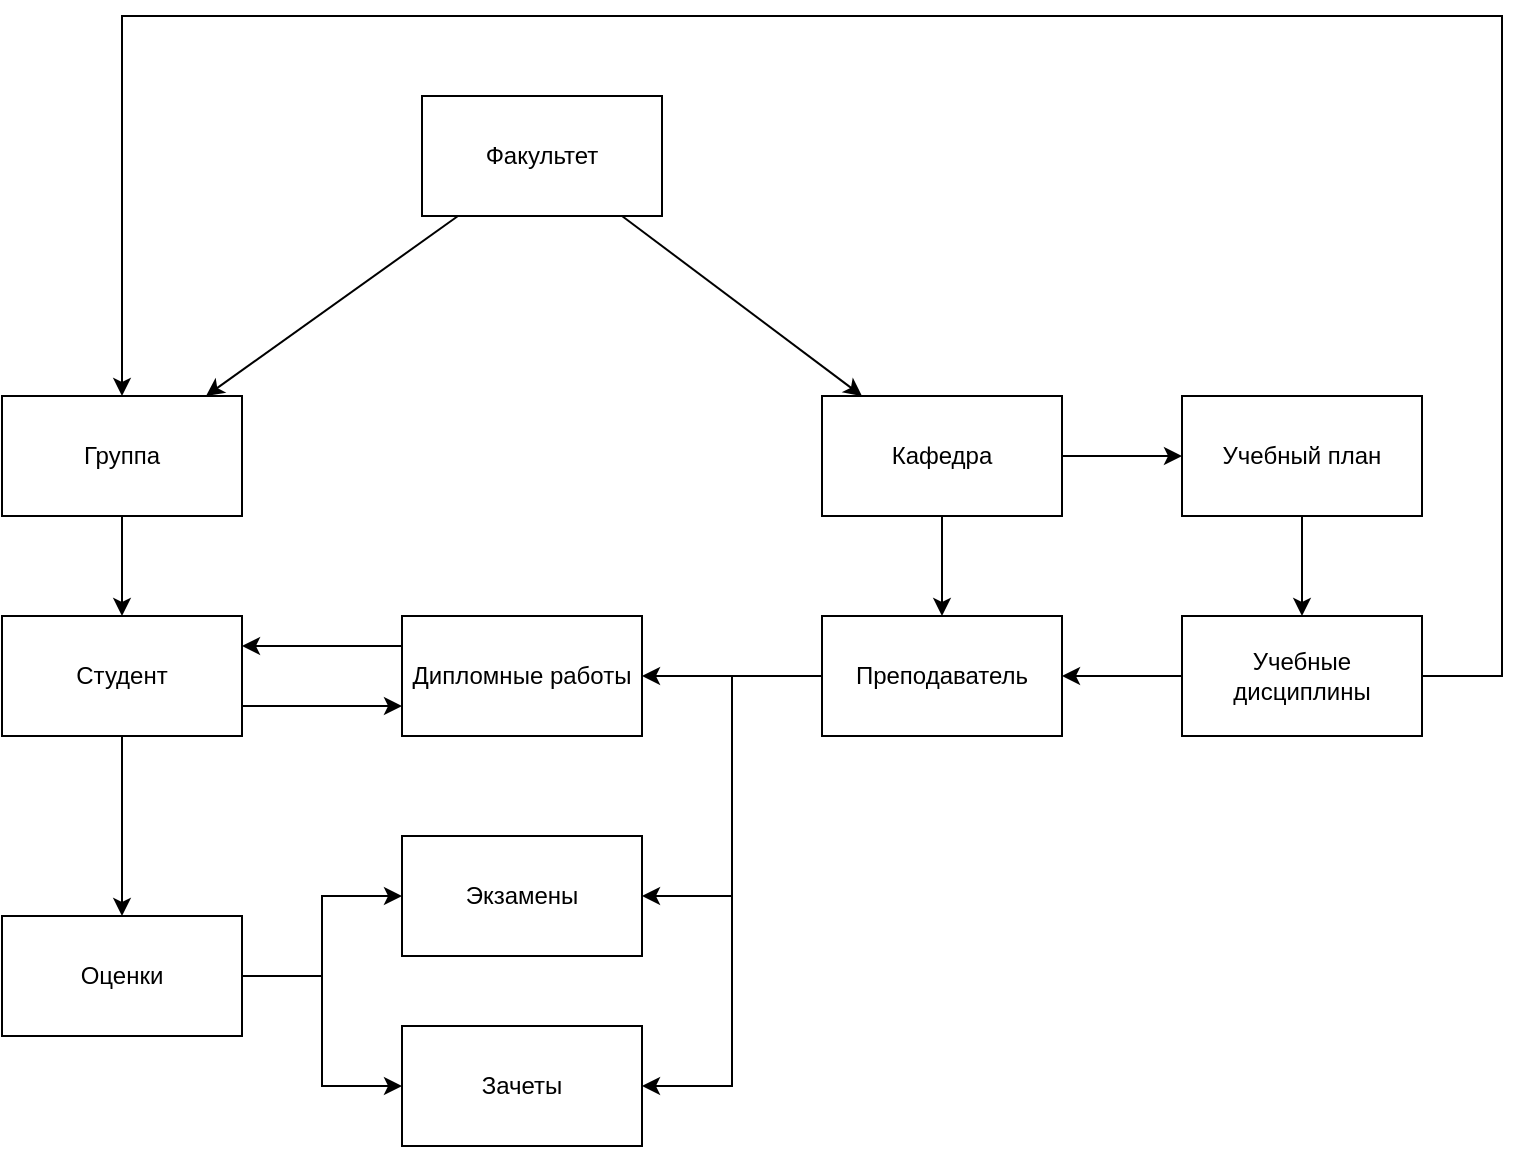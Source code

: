 <mxfile version="24.7.12">
  <diagram name="Страница — 1" id="G5GduyvJdxnfK6viKC0z">
    <mxGraphModel dx="2261" dy="738" grid="1" gridSize="10" guides="1" tooltips="1" connect="1" arrows="1" fold="1" page="1" pageScale="1" pageWidth="827" pageHeight="1169" math="0" shadow="0">
      <root>
        <mxCell id="0" />
        <mxCell id="1" parent="0" />
        <mxCell id="SbwJLex9TxIHxZs_hP6--11" style="rounded=0;orthogonalLoop=1;jettySize=auto;html=1;" parent="1" source="SbwJLex9TxIHxZs_hP6--1" target="SbwJLex9TxIHxZs_hP6--2" edge="1">
          <mxGeometry relative="1" as="geometry" />
        </mxCell>
        <mxCell id="SbwJLex9TxIHxZs_hP6--12" style="rounded=0;orthogonalLoop=1;jettySize=auto;html=1;" parent="1" source="SbwJLex9TxIHxZs_hP6--1" target="SbwJLex9TxIHxZs_hP6--4" edge="1">
          <mxGeometry relative="1" as="geometry" />
        </mxCell>
        <mxCell id="SbwJLex9TxIHxZs_hP6--1" value="Факультет" style="rounded=0;whiteSpace=wrap;html=1;" parent="1" vertex="1">
          <mxGeometry x="10" y="60" width="120" height="60" as="geometry" />
        </mxCell>
        <mxCell id="SbwJLex9TxIHxZs_hP6--13" style="edgeStyle=orthogonalEdgeStyle;rounded=0;orthogonalLoop=1;jettySize=auto;html=1;" parent="1" source="SbwJLex9TxIHxZs_hP6--2" target="SbwJLex9TxIHxZs_hP6--3" edge="1">
          <mxGeometry relative="1" as="geometry" />
        </mxCell>
        <mxCell id="SbwJLex9TxIHxZs_hP6--2" value="Группа" style="rounded=0;whiteSpace=wrap;html=1;" parent="1" vertex="1">
          <mxGeometry x="-200" y="210" width="120" height="60" as="geometry" />
        </mxCell>
        <mxCell id="SbwJLex9TxIHxZs_hP6--16" style="edgeStyle=orthogonalEdgeStyle;rounded=0;orthogonalLoop=1;jettySize=auto;html=1;" parent="1" source="SbwJLex9TxIHxZs_hP6--3" target="SbwJLex9TxIHxZs_hP6--15" edge="1">
          <mxGeometry relative="1" as="geometry" />
        </mxCell>
        <mxCell id="Mg8TxfhDglZ8bCcYgpB2-1" style="edgeStyle=orthogonalEdgeStyle;rounded=0;orthogonalLoop=1;jettySize=auto;html=1;exitX=1;exitY=0.75;exitDx=0;exitDy=0;entryX=0;entryY=0.75;entryDx=0;entryDy=0;" edge="1" parent="1" source="SbwJLex9TxIHxZs_hP6--3" target="SbwJLex9TxIHxZs_hP6--10">
          <mxGeometry relative="1" as="geometry" />
        </mxCell>
        <mxCell id="SbwJLex9TxIHxZs_hP6--3" value="Студент" style="rounded=0;whiteSpace=wrap;html=1;" parent="1" vertex="1">
          <mxGeometry x="-200" y="320" width="120" height="60" as="geometry" />
        </mxCell>
        <mxCell id="SbwJLex9TxIHxZs_hP6--14" style="edgeStyle=orthogonalEdgeStyle;rounded=0;orthogonalLoop=1;jettySize=auto;html=1;entryX=0.5;entryY=0;entryDx=0;entryDy=0;" parent="1" source="SbwJLex9TxIHxZs_hP6--4" target="SbwJLex9TxIHxZs_hP6--5" edge="1">
          <mxGeometry relative="1" as="geometry" />
        </mxCell>
        <mxCell id="SbwJLex9TxIHxZs_hP6--23" style="edgeStyle=orthogonalEdgeStyle;rounded=0;orthogonalLoop=1;jettySize=auto;html=1;" parent="1" source="SbwJLex9TxIHxZs_hP6--4" target="SbwJLex9TxIHxZs_hP6--7" edge="1">
          <mxGeometry relative="1" as="geometry" />
        </mxCell>
        <mxCell id="SbwJLex9TxIHxZs_hP6--4" value="Кафедра" style="rounded=0;whiteSpace=wrap;html=1;" parent="1" vertex="1">
          <mxGeometry x="210" y="210" width="120" height="60" as="geometry" />
        </mxCell>
        <mxCell id="SbwJLex9TxIHxZs_hP6--17" style="edgeStyle=orthogonalEdgeStyle;rounded=0;orthogonalLoop=1;jettySize=auto;html=1;" parent="1" source="SbwJLex9TxIHxZs_hP6--5" target="SbwJLex9TxIHxZs_hP6--10" edge="1">
          <mxGeometry relative="1" as="geometry" />
        </mxCell>
        <mxCell id="SbwJLex9TxIHxZs_hP6--19" style="edgeStyle=orthogonalEdgeStyle;rounded=0;orthogonalLoop=1;jettySize=auto;html=1;entryX=1;entryY=0.5;entryDx=0;entryDy=0;" parent="1" source="SbwJLex9TxIHxZs_hP6--5" target="SbwJLex9TxIHxZs_hP6--8" edge="1">
          <mxGeometry relative="1" as="geometry" />
        </mxCell>
        <mxCell id="SbwJLex9TxIHxZs_hP6--20" style="edgeStyle=orthogonalEdgeStyle;rounded=0;orthogonalLoop=1;jettySize=auto;html=1;entryX=1;entryY=0.5;entryDx=0;entryDy=0;" parent="1" source="SbwJLex9TxIHxZs_hP6--5" target="SbwJLex9TxIHxZs_hP6--9" edge="1">
          <mxGeometry relative="1" as="geometry" />
        </mxCell>
        <mxCell id="SbwJLex9TxIHxZs_hP6--5" value="Преподаватель" style="rounded=0;whiteSpace=wrap;html=1;" parent="1" vertex="1">
          <mxGeometry x="210" y="320" width="120" height="60" as="geometry" />
        </mxCell>
        <mxCell id="SbwJLex9TxIHxZs_hP6--25" style="edgeStyle=orthogonalEdgeStyle;rounded=0;orthogonalLoop=1;jettySize=auto;html=1;" parent="1" source="SbwJLex9TxIHxZs_hP6--6" target="SbwJLex9TxIHxZs_hP6--5" edge="1">
          <mxGeometry relative="1" as="geometry" />
        </mxCell>
        <mxCell id="SbwJLex9TxIHxZs_hP6--26" style="edgeStyle=orthogonalEdgeStyle;rounded=0;orthogonalLoop=1;jettySize=auto;html=1;entryX=0.5;entryY=0;entryDx=0;entryDy=0;" parent="1" source="SbwJLex9TxIHxZs_hP6--6" target="SbwJLex9TxIHxZs_hP6--2" edge="1">
          <mxGeometry relative="1" as="geometry">
            <Array as="points">
              <mxPoint x="550" y="350" />
              <mxPoint x="550" y="20" />
              <mxPoint x="-140" y="20" />
            </Array>
          </mxGeometry>
        </mxCell>
        <mxCell id="SbwJLex9TxIHxZs_hP6--6" value="Учебные дисциплины" style="rounded=0;whiteSpace=wrap;html=1;" parent="1" vertex="1">
          <mxGeometry x="390" y="320" width="120" height="60" as="geometry" />
        </mxCell>
        <mxCell id="SbwJLex9TxIHxZs_hP6--24" style="edgeStyle=orthogonalEdgeStyle;rounded=0;orthogonalLoop=1;jettySize=auto;html=1;" parent="1" source="SbwJLex9TxIHxZs_hP6--7" target="SbwJLex9TxIHxZs_hP6--6" edge="1">
          <mxGeometry relative="1" as="geometry" />
        </mxCell>
        <mxCell id="SbwJLex9TxIHxZs_hP6--7" value="Учебный план" style="rounded=0;whiteSpace=wrap;html=1;" parent="1" vertex="1">
          <mxGeometry x="390" y="210" width="120" height="60" as="geometry" />
        </mxCell>
        <mxCell id="SbwJLex9TxIHxZs_hP6--8" value="Экзамены" style="rounded=0;whiteSpace=wrap;html=1;" parent="1" vertex="1">
          <mxGeometry y="430" width="120" height="60" as="geometry" />
        </mxCell>
        <mxCell id="SbwJLex9TxIHxZs_hP6--9" value="Зачеты" style="rounded=0;whiteSpace=wrap;html=1;" parent="1" vertex="1">
          <mxGeometry y="525" width="120" height="60" as="geometry" />
        </mxCell>
        <mxCell id="SbwJLex9TxIHxZs_hP6--18" style="edgeStyle=orthogonalEdgeStyle;rounded=0;orthogonalLoop=1;jettySize=auto;html=1;entryX=1;entryY=0.25;entryDx=0;entryDy=0;exitX=0;exitY=0.25;exitDx=0;exitDy=0;" parent="1" source="SbwJLex9TxIHxZs_hP6--10" target="SbwJLex9TxIHxZs_hP6--3" edge="1">
          <mxGeometry relative="1" as="geometry" />
        </mxCell>
        <mxCell id="SbwJLex9TxIHxZs_hP6--10" value="Дипломные работы" style="rounded=0;whiteSpace=wrap;html=1;" parent="1" vertex="1">
          <mxGeometry y="320" width="120" height="60" as="geometry" />
        </mxCell>
        <mxCell id="SbwJLex9TxIHxZs_hP6--21" style="edgeStyle=orthogonalEdgeStyle;rounded=0;orthogonalLoop=1;jettySize=auto;html=1;" parent="1" source="SbwJLex9TxIHxZs_hP6--15" target="SbwJLex9TxIHxZs_hP6--8" edge="1">
          <mxGeometry relative="1" as="geometry" />
        </mxCell>
        <mxCell id="SbwJLex9TxIHxZs_hP6--22" style="edgeStyle=orthogonalEdgeStyle;rounded=0;orthogonalLoop=1;jettySize=auto;html=1;" parent="1" source="SbwJLex9TxIHxZs_hP6--15" target="SbwJLex9TxIHxZs_hP6--9" edge="1">
          <mxGeometry relative="1" as="geometry" />
        </mxCell>
        <mxCell id="SbwJLex9TxIHxZs_hP6--15" value="Оценки" style="rounded=0;whiteSpace=wrap;html=1;" parent="1" vertex="1">
          <mxGeometry x="-200" y="470" width="120" height="60" as="geometry" />
        </mxCell>
      </root>
    </mxGraphModel>
  </diagram>
</mxfile>
